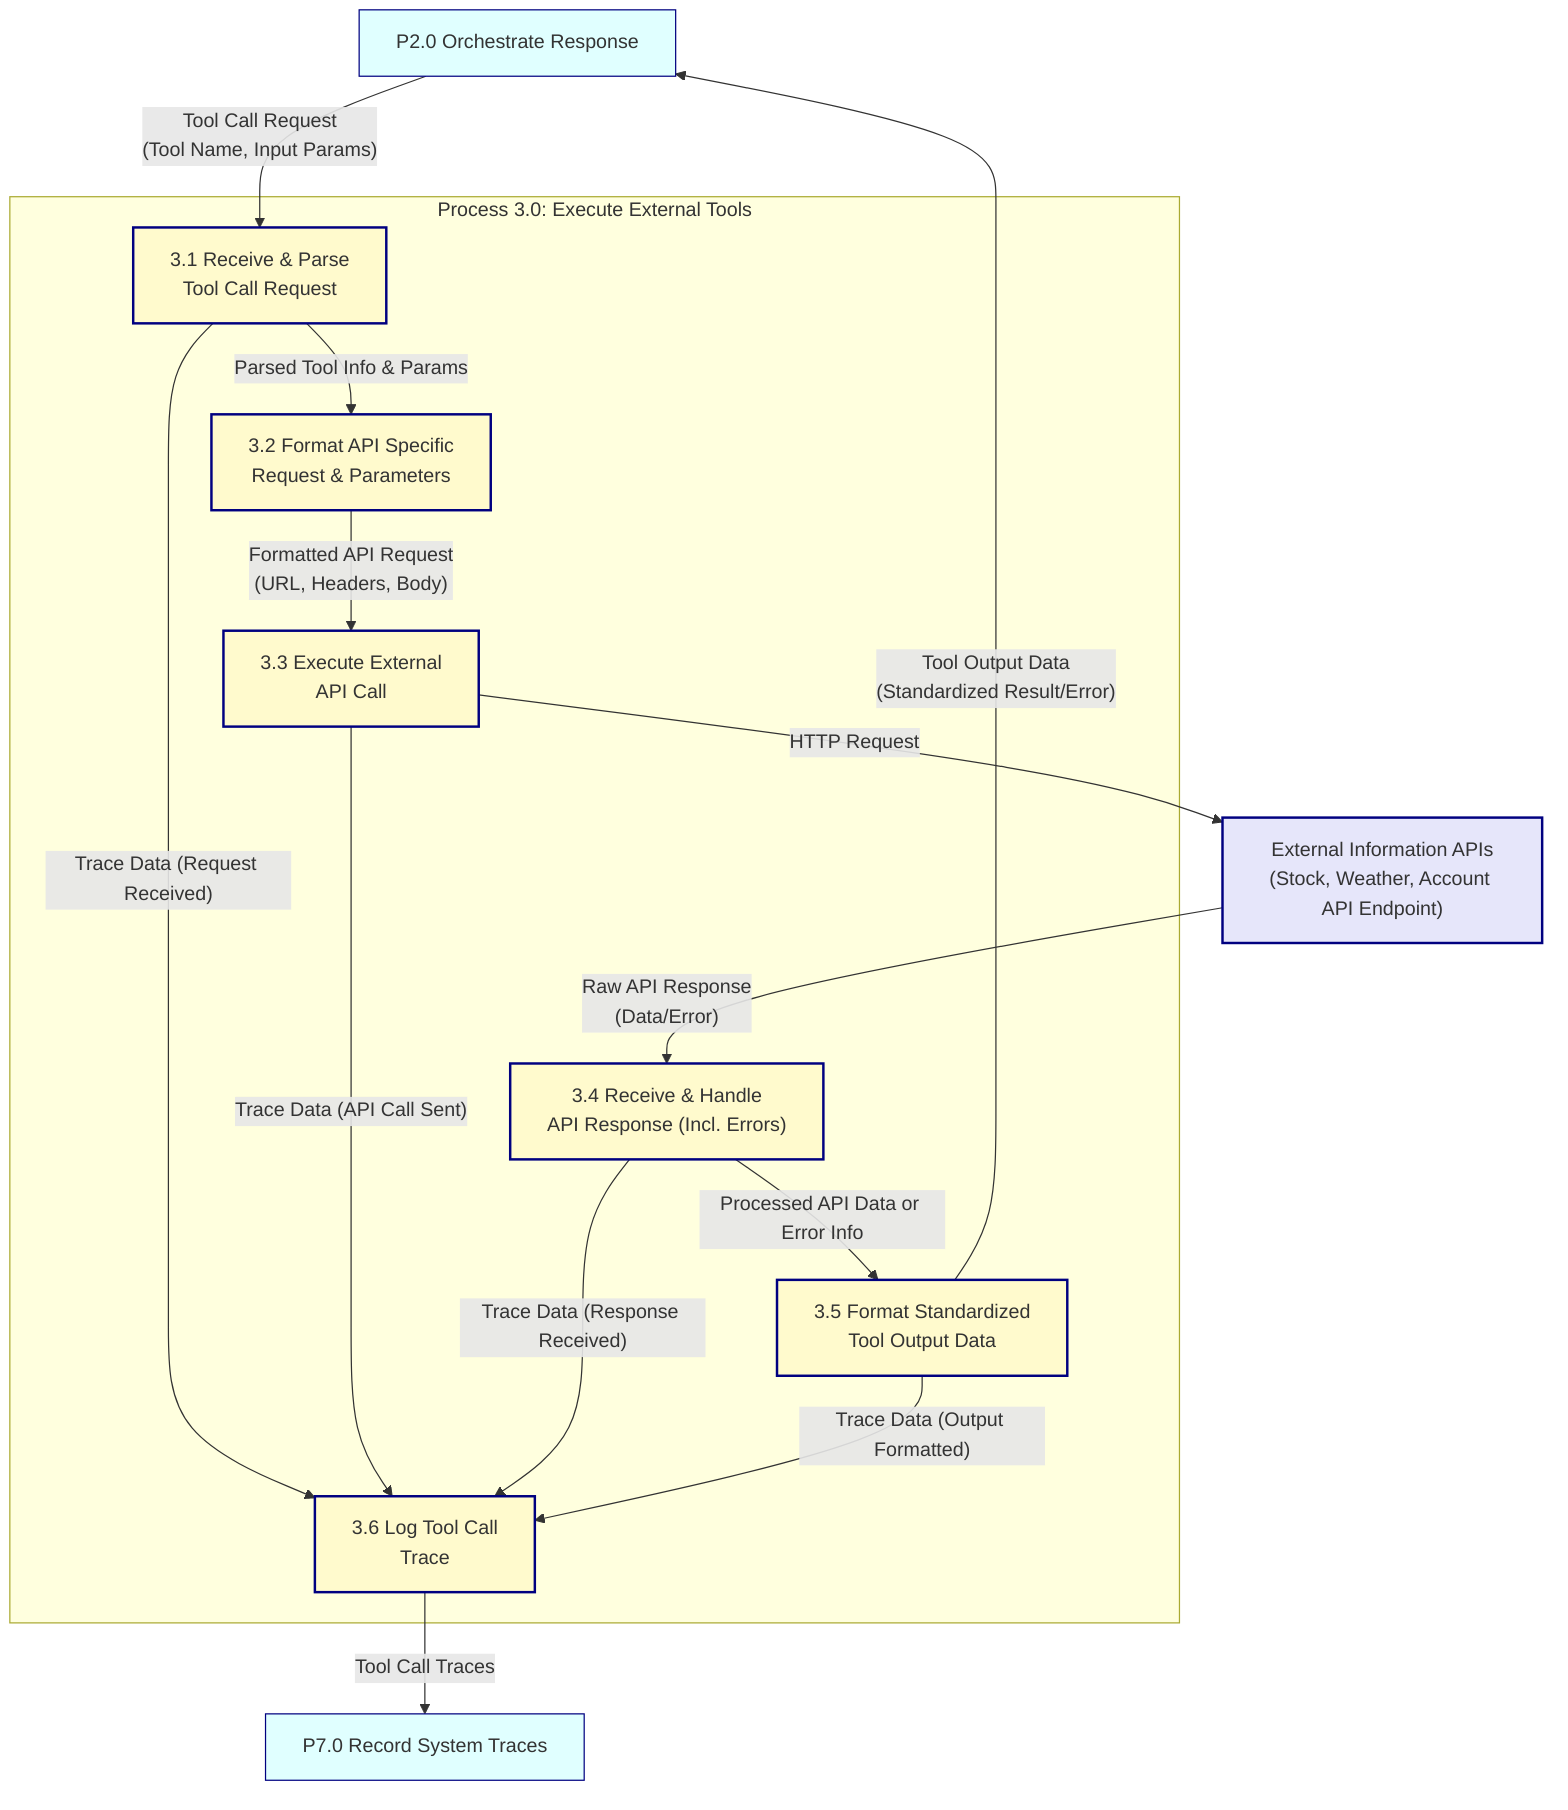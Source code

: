%%{
  init: {
    'theme': 'base',
    'themeVariables': {
      'fontFamily': 'Comic Sans MS, cursive',
      'fontSize': '12px',
      'primaryColor': '#F0F8FF',       /* aliceblue - diagram background */
      'nodeBorder': '#000080',        /* navy - for entity/process/store borders */
      'lineColor': '#0000CD',         /* mediumblue - for data flows */
      'primaryTextColor': '#191970',  /* midnightblue - for text */
      'entityColor': '#E6E6FA',       /* lavender - for external entities (representing other L1 processes or true externals) */
      'processColor': '#FFFACD',      /* lemonchiffon - for P3.0 sub-processes */
      'externalProcessColor': '#E0FFFF', /* Light cyan for other Level 1 processes */
      'edgeLabelBackground':'#FFFFFF',/* white - for edge labels background */
      'clusterBkg': '#FAFAFA'
    },
    'flowchart': {
      'curve': 'basis'
    }
  }
}%%

graph TD
    classDef entity fill:#E6E6FA,stroke:#000080,stroke-width:2px,shape:rectangle;
    classDef process fill:#FFFACD,stroke:#000080,stroke-width:2px,shape:roundrect;
    classDef externalProcess fill:#E0FFFF,stroke:#000080,stroke-width:1px,shape:roundrect;

    %% External Processes & Entities (Sources/Sinks for P3.0)
    P2_Orchestrate_Response["P2.0 Orchestrate Response"]:::externalProcess;
    External_Info_APIs["External Information APIs<br/>(Stock, Weather, Account API Endpoint)"]:::entity;
    P7_Record_System_Traces["P7.0 Record System Traces"]:::externalProcess;

    %% Sub-Processes within P3.0 Execute External Tools
    subgraph P3_Process ["Process 3.0: Execute External Tools"]
        direction TB
        P3_1_Receive_Tool_Request["3.1 Receive & Parse<br/>Tool Call Request"]:::process;
        P3_2_Format_API_Call["3.2 Format API Specific<br/>Request & Parameters"]:::process;
        P3_3_Execute_External_API_Call["3.3 Execute External<br/>API Call"]:::process;
        P3_4_Handle_API_Response["3.4 Receive & Handle<br/>API Response (Incl. Errors)"]:::process;
        P3_5_Format_Tool_Output["3.5 Format Standardized<br/>Tool Output Data"]:::process;
        P3_6_Log_Tool_Call_Trace["3.6 Log Tool Call<br/>Trace"]:::process;
    end

    %% Data Flows for P3.0

    %% Receiving and Parsing Tool Request
    P2_Orchestrate_Response -- "Tool Call Request<br/>(Tool Name, Input Params)" --> P3_1_Receive_Tool_Request;
    P3_1_Receive_Tool_Request -- "Parsed Tool Info & Params" --> P3_2_Format_API_Call;
    
    %% Formatting and Executing API Call
    P3_2_Format_API_Call -- "Formatted API Request<br/>(URL, Headers, Body)" --> P3_3_Execute_External_API_Call;
    P3_3_Execute_External_API_Call -- "HTTP Request" --> External_Info_APIs;
    External_Info_APIs -- "Raw API Response<br/>(Data/Error)" --> P3_4_Handle_API_Response;
    
    %% Handling API Response and Formatting Output
    P3_4_Handle_API_Response -- "Processed API Data or Error Info" --> P3_5_Format_Tool_Output;
    P3_5_Format_Tool_Output -- "Tool Output Data<br/>(Standardized Result/Error)" --> P2_Orchestrate_Response;
    
    %% Logging Traces
    P3_1_Receive_Tool_Request -- "Trace Data (Request Received)" --> P3_6_Log_Tool_Call_Trace;
    P3_3_Execute_External_API_Call -- "Trace Data (API Call Sent)" --> P3_6_Log_Tool_Call_Trace;
    P3_4_Handle_API_Response -- "Trace Data (Response Received)" --> P3_6_Log_Tool_Call_Trace;
    P3_5_Format_Tool_Output -- "Trace Data (Output Formatted)" --> P3_6_Log_Tool_Call_Trace;
    P3_6_Log_Tool_Call_Trace -- "Tool Call Traces" --> P7_Record_System_Traces;

    %% title Level 2 DFD for P3.0: Execute External Tools
